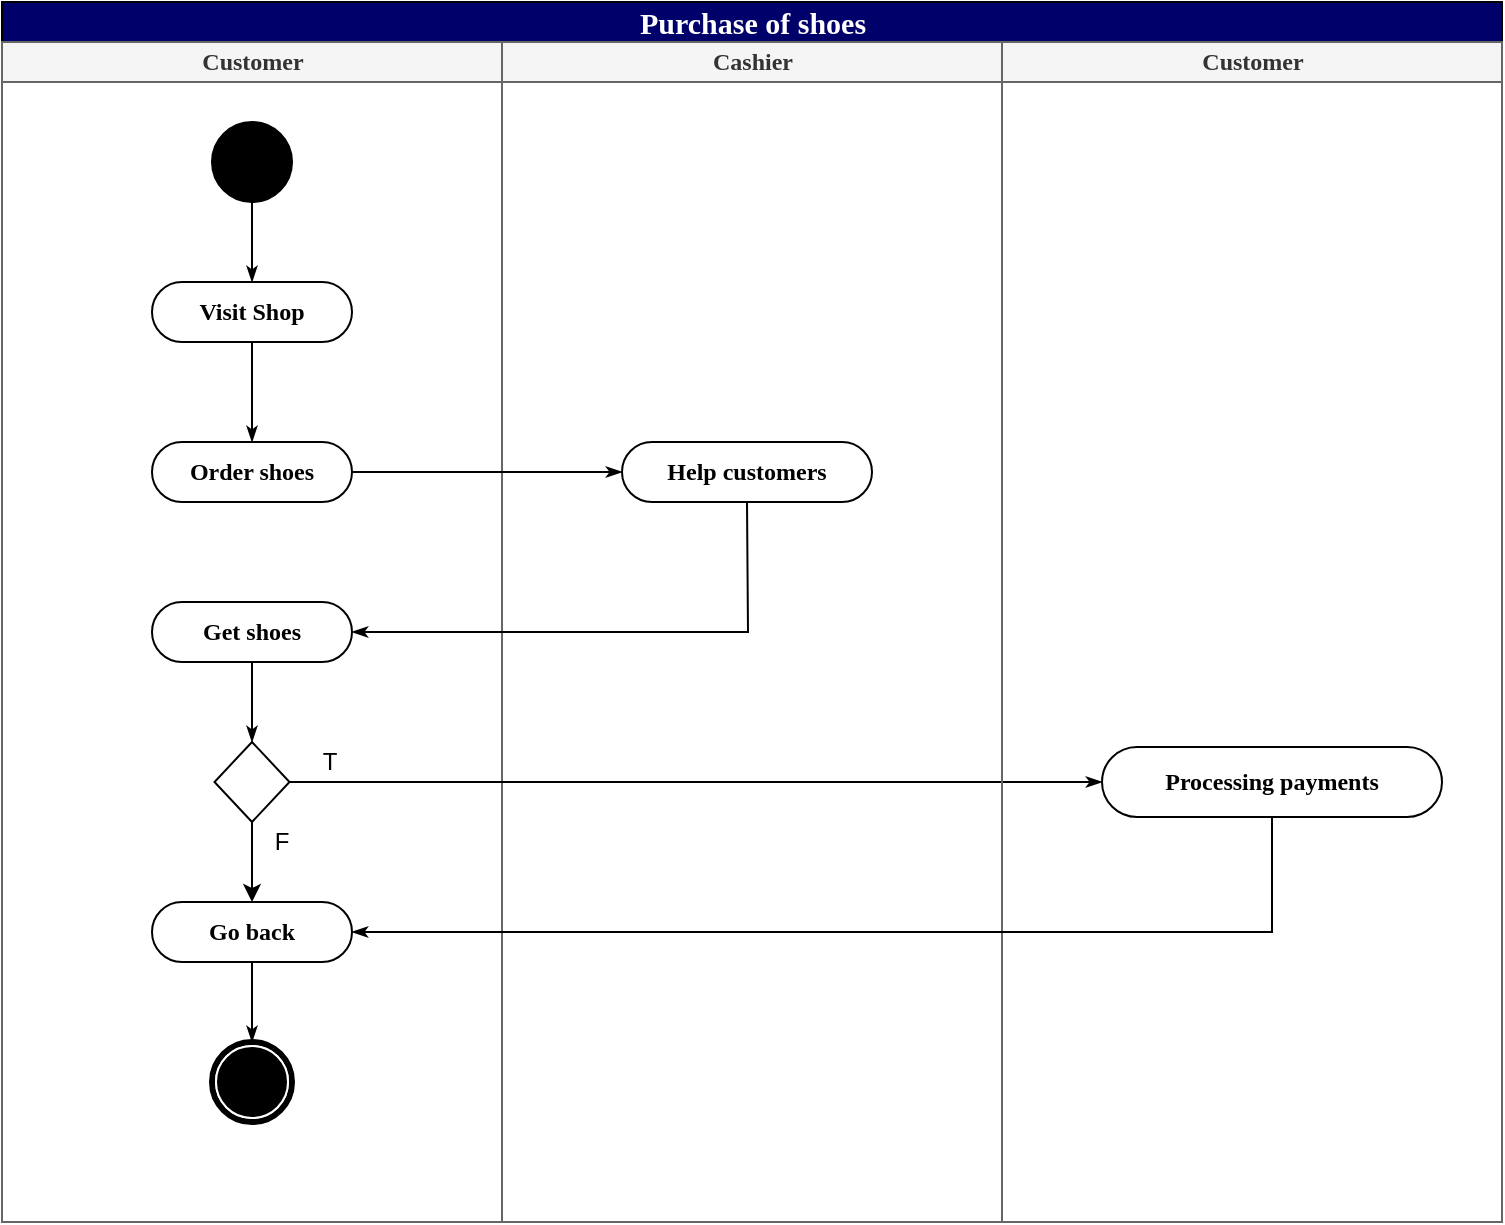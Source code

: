 <mxfile version="13.7.6" type="github">
  <diagram name="Page-1" id="0783ab3e-0a74-02c8-0abd-f7b4e66b4bec">
    <mxGraphModel dx="1021" dy="578" grid="1" gridSize="10" guides="1" tooltips="1" connect="1" arrows="1" fold="1" page="1" pageScale="1" pageWidth="850" pageHeight="1100" background="#ffffff" math="0" shadow="0">
      <root>
        <mxCell id="0" />
        <mxCell id="1" parent="0" />
        <mxCell id="1c1d494c118603dd-1" value="Purchase of shoes" style="swimlane;html=1;childLayout=stackLayout;startSize=20;rounded=0;shadow=0;comic=0;labelBackgroundColor=none;strokeWidth=1;fontFamily=Verdana;fontSize=15;align=center;fillColor=#00006B;fontColor=#FFFFFF;" parent="1" vertex="1">
          <mxGeometry x="40" width="750" height="610" as="geometry" />
        </mxCell>
        <mxCell id="1c1d494c118603dd-2" value="Customer" style="swimlane;html=1;startSize=20;fillColor=#f5f5f5;strokeColor=#666666;fontColor=#333333;fontFamily=Verdana;" parent="1c1d494c118603dd-1" vertex="1">
          <mxGeometry y="20" width="250" height="590" as="geometry" />
        </mxCell>
        <mxCell id="60571a20871a0731-8" value="&lt;b&gt;Visit Shop&lt;/b&gt;" style="rounded=1;whiteSpace=wrap;html=1;shadow=0;comic=0;labelBackgroundColor=none;strokeWidth=1;fontFamily=Verdana;fontSize=12;align=center;arcSize=50;" parent="1c1d494c118603dd-2" vertex="1">
          <mxGeometry x="75" y="120" width="100" height="30" as="geometry" />
        </mxCell>
        <mxCell id="60571a20871a0731-4" value="" style="ellipse;whiteSpace=wrap;html=1;rounded=0;shadow=0;comic=0;labelBackgroundColor=none;strokeWidth=1;fillColor=#000000;fontFamily=Verdana;fontSize=12;align=center;" parent="1c1d494c118603dd-2" vertex="1">
          <mxGeometry x="105" y="40" width="40" height="40" as="geometry" />
        </mxCell>
        <mxCell id="1c1d494c118603dd-6" value="&lt;b&gt;Order shoes&lt;/b&gt;" style="rounded=1;whiteSpace=wrap;html=1;shadow=0;comic=0;labelBackgroundColor=none;strokeWidth=1;fontFamily=Verdana;fontSize=12;align=center;arcSize=50;" parent="1c1d494c118603dd-2" vertex="1">
          <mxGeometry x="75" y="200" width="100" height="30" as="geometry" />
        </mxCell>
        <mxCell id="1c1d494c118603dd-27" style="edgeStyle=orthogonalEdgeStyle;rounded=0;html=1;labelBackgroundColor=none;startArrow=none;startFill=0;startSize=5;endArrow=classicThin;endFill=1;endSize=5;jettySize=auto;orthogonalLoop=1;strokeWidth=1;fontFamily=Verdana;fontSize=12" parent="1c1d494c118603dd-2" source="60571a20871a0731-4" target="60571a20871a0731-8" edge="1">
          <mxGeometry relative="1" as="geometry">
            <Array as="points">
              <mxPoint x="125" y="125" />
            </Array>
          </mxGeometry>
        </mxCell>
        <mxCell id="1c1d494c118603dd-5" value="&lt;b&gt;Get shoes&lt;/b&gt;" style="rounded=1;whiteSpace=wrap;html=1;shadow=0;comic=0;labelBackgroundColor=none;strokeWidth=1;fontFamily=Verdana;fontSize=12;align=center;arcSize=50;" parent="1c1d494c118603dd-2" vertex="1">
          <mxGeometry x="75" y="280" width="100" height="30" as="geometry" />
        </mxCell>
        <mxCell id="1c1d494c118603dd-37" style="edgeStyle=none;rounded=0;html=1;labelBackgroundColor=none;startArrow=none;startFill=0;startSize=5;endArrow=classicThin;endFill=1;endSize=5;jettySize=auto;orthogonalLoop=1;strokeWidth=1;fontFamily=Verdana;fontSize=12;exitX=0.5;exitY=1;exitDx=0;exitDy=0;" parent="1c1d494c118603dd-2" source="1c1d494c118603dd-5" edge="1">
          <mxGeometry relative="1" as="geometry">
            <mxPoint x="571" y="298" as="sourcePoint" />
            <mxPoint x="125" y="350" as="targetPoint" />
          </mxGeometry>
        </mxCell>
        <mxCell id="TD3ZWKv99m2VLJ3ASuZv-2" value="" style="rhombus;whiteSpace=wrap;html=1;" vertex="1" parent="1c1d494c118603dd-2">
          <mxGeometry x="106.25" y="350" width="37.5" height="40" as="geometry" />
        </mxCell>
        <mxCell id="1c1d494c118603dd-45" style="edgeStyle=none;rounded=0;html=1;labelBackgroundColor=none;startArrow=none;startFill=0;startSize=5;endArrow=classicThin;endFill=1;endSize=5;jettySize=auto;orthogonalLoop=1;strokeWidth=1;fontFamily=Verdana;fontSize=12" parent="1c1d494c118603dd-2" source="1c1d494c118603dd-19" target="60571a20871a0731-5" edge="1">
          <mxGeometry relative="1" as="geometry" />
        </mxCell>
        <mxCell id="60571a20871a0731-5" value="" style="shape=mxgraph.bpmn.shape;html=1;verticalLabelPosition=bottom;labelBackgroundColor=#ffffff;verticalAlign=top;perimeter=ellipsePerimeter;outline=end;symbol=terminate;rounded=0;shadow=0;comic=0;strokeWidth=1;fontFamily=Verdana;fontSize=12;align=center;" parent="1c1d494c118603dd-2" vertex="1">
          <mxGeometry x="105" y="500" width="40" height="40" as="geometry" />
        </mxCell>
        <mxCell id="TD3ZWKv99m2VLJ3ASuZv-15" value="F" style="text;html=1;strokeColor=none;fillColor=none;align=center;verticalAlign=middle;whiteSpace=wrap;rounded=0;" vertex="1" parent="1c1d494c118603dd-2">
          <mxGeometry x="120" y="390" width="40" height="20" as="geometry" />
        </mxCell>
        <mxCell id="1c1d494c118603dd-19" value="&lt;b&gt;Go back&lt;/b&gt;" style="rounded=1;whiteSpace=wrap;html=1;shadow=0;comic=0;labelBackgroundColor=none;strokeWidth=1;fontFamily=Verdana;fontSize=12;align=center;arcSize=50;" parent="1c1d494c118603dd-2" vertex="1">
          <mxGeometry x="75" y="430" width="100" height="30" as="geometry" />
        </mxCell>
        <mxCell id="TD3ZWKv99m2VLJ3ASuZv-12" value="T" style="text;html=1;strokeColor=none;fillColor=none;align=center;verticalAlign=middle;whiteSpace=wrap;rounded=0;" vertex="1" parent="1c1d494c118603dd-2">
          <mxGeometry x="143.75" y="350" width="40" height="20" as="geometry" />
        </mxCell>
        <mxCell id="TD3ZWKv99m2VLJ3ASuZv-3" value="" style="endArrow=classic;html=1;exitX=0.5;exitY=1;exitDx=0;exitDy=0;entryX=0.5;entryY=0;entryDx=0;entryDy=0;" edge="1" parent="1c1d494c118603dd-2" source="TD3ZWKv99m2VLJ3ASuZv-2" target="1c1d494c118603dd-19">
          <mxGeometry width="50" height="50" relative="1" as="geometry">
            <mxPoint x="360" y="340" as="sourcePoint" />
            <mxPoint x="125" y="430" as="targetPoint" />
          </mxGeometry>
        </mxCell>
        <mxCell id="1c1d494c118603dd-4" value="Cashier" style="swimlane;html=1;startSize=20;fillColor=#f5f5f5;strokeColor=#666666;fontColor=#333333;fontFamily=Verdana;" parent="1c1d494c118603dd-1" vertex="1">
          <mxGeometry x="250" y="20" width="250" height="590" as="geometry" />
        </mxCell>
        <mxCell id="TD3ZWKv99m2VLJ3ASuZv-7" value="&lt;b&gt;Help customers&lt;/b&gt;" style="rounded=1;whiteSpace=wrap;html=1;shadow=0;comic=0;labelBackgroundColor=none;strokeWidth=1;fontFamily=Verdana;fontSize=12;align=center;arcSize=50;" vertex="1" parent="1c1d494c118603dd-4">
          <mxGeometry x="60" y="200" width="125" height="30" as="geometry" />
        </mxCell>
        <mxCell id="1c1d494c118603dd-28" style="edgeStyle=orthogonalEdgeStyle;rounded=0;html=1;labelBackgroundColor=none;startArrow=none;startFill=0;startSize=5;endArrow=classicThin;endFill=1;endSize=5;jettySize=auto;orthogonalLoop=1;strokeWidth=1;fontFamily=Verdana;fontSize=12" parent="1c1d494c118603dd-1" source="60571a20871a0731-8" edge="1">
          <mxGeometry relative="1" as="geometry">
            <Array as="points">
              <mxPoint x="125" y="180" />
            </Array>
            <mxPoint x="125" y="220" as="targetPoint" />
          </mxGeometry>
        </mxCell>
        <mxCell id="1c1d494c118603dd-35" style="edgeStyle=none;rounded=0;html=1;labelBackgroundColor=none;startArrow=none;startFill=0;startSize=5;endArrow=classicThin;endFill=1;endSize=5;jettySize=auto;orthogonalLoop=1;strokeWidth=1;fontFamily=Verdana;fontSize=12;exitX=1;exitY=0.5;exitDx=0;exitDy=0;" parent="1c1d494c118603dd-1" source="1c1d494c118603dd-6" edge="1">
          <mxGeometry relative="1" as="geometry">
            <mxPoint x="210" y="315" as="sourcePoint" />
            <mxPoint x="310" y="235" as="targetPoint" />
          </mxGeometry>
        </mxCell>
        <mxCell id="1c1d494c118603dd-33" style="rounded=0;html=1;labelBackgroundColor=none;startArrow=none;startFill=0;startSize=5;endArrow=classicThin;endFill=1;endSize=5;jettySize=auto;orthogonalLoop=1;strokeWidth=1;fontFamily=Verdana;fontSize=12;exitX=0.5;exitY=1;exitDx=0;exitDy=0;entryX=1;entryY=0.5;entryDx=0;entryDy=0;" parent="1c1d494c118603dd-1" source="TD3ZWKv99m2VLJ3ASuZv-7" target="1c1d494c118603dd-5" edge="1">
          <mxGeometry relative="1" as="geometry">
            <mxPoint x="385" y="250" as="sourcePoint" />
            <mxPoint x="125" y="299" as="targetPoint" />
            <Array as="points">
              <mxPoint x="373" y="315" />
            </Array>
          </mxGeometry>
        </mxCell>
        <mxCell id="1c1d494c118603dd-38" style="edgeStyle=none;rounded=0;html=1;labelBackgroundColor=none;startArrow=none;startFill=0;startSize=5;endArrow=classicThin;endFill=1;endSize=5;jettySize=auto;orthogonalLoop=1;strokeWidth=1;fontFamily=Verdana;fontSize=12;exitX=1;exitY=0.5;exitDx=0;exitDy=0;entryX=0;entryY=0.5;entryDx=0;entryDy=0;" parent="1c1d494c118603dd-1" source="TD3ZWKv99m2VLJ3ASuZv-2" target="TD3ZWKv99m2VLJ3ASuZv-9" edge="1">
          <mxGeometry relative="1" as="geometry">
            <mxPoint x="175" y="386.333" as="sourcePoint" />
            <mxPoint x="560" y="390" as="targetPoint" />
          </mxGeometry>
        </mxCell>
        <mxCell id="TD3ZWKv99m2VLJ3ASuZv-4" value="Customer" style="swimlane;html=1;startSize=20;fillColor=#f5f5f5;strokeColor=#666666;fontColor=#333333;fontFamily=Verdana;" vertex="1" parent="1c1d494c118603dd-1">
          <mxGeometry x="500" y="20" width="250" height="590" as="geometry" />
        </mxCell>
        <mxCell id="TD3ZWKv99m2VLJ3ASuZv-9" value="&lt;b&gt;Processing payments&lt;/b&gt;" style="rounded=1;whiteSpace=wrap;html=1;shadow=0;comic=0;labelBackgroundColor=none;strokeWidth=1;fontFamily=Verdana;fontSize=12;align=center;arcSize=50;" vertex="1" parent="TD3ZWKv99m2VLJ3ASuZv-4">
          <mxGeometry x="50" y="352.5" width="170" height="35" as="geometry" />
        </mxCell>
        <mxCell id="1c1d494c118603dd-44" style="edgeStyle=none;rounded=0;html=1;labelBackgroundColor=none;startArrow=none;startFill=0;startSize=5;endArrow=classicThin;endFill=1;endSize=5;jettySize=auto;orthogonalLoop=1;strokeWidth=1;fontFamily=Verdana;fontSize=12;exitX=0.5;exitY=1;exitDx=0;exitDy=0;entryX=1;entryY=0.5;entryDx=0;entryDy=0;" parent="1c1d494c118603dd-1" source="TD3ZWKv99m2VLJ3ASuZv-9" target="1c1d494c118603dd-19" edge="1">
          <mxGeometry relative="1" as="geometry">
            <mxPoint x="370" y="720" as="sourcePoint" />
            <mxPoint x="160" y="500" as="targetPoint" />
            <Array as="points">
              <mxPoint x="635" y="465" />
              <mxPoint x="410" y="465" />
            </Array>
          </mxGeometry>
        </mxCell>
      </root>
    </mxGraphModel>
  </diagram>
</mxfile>
